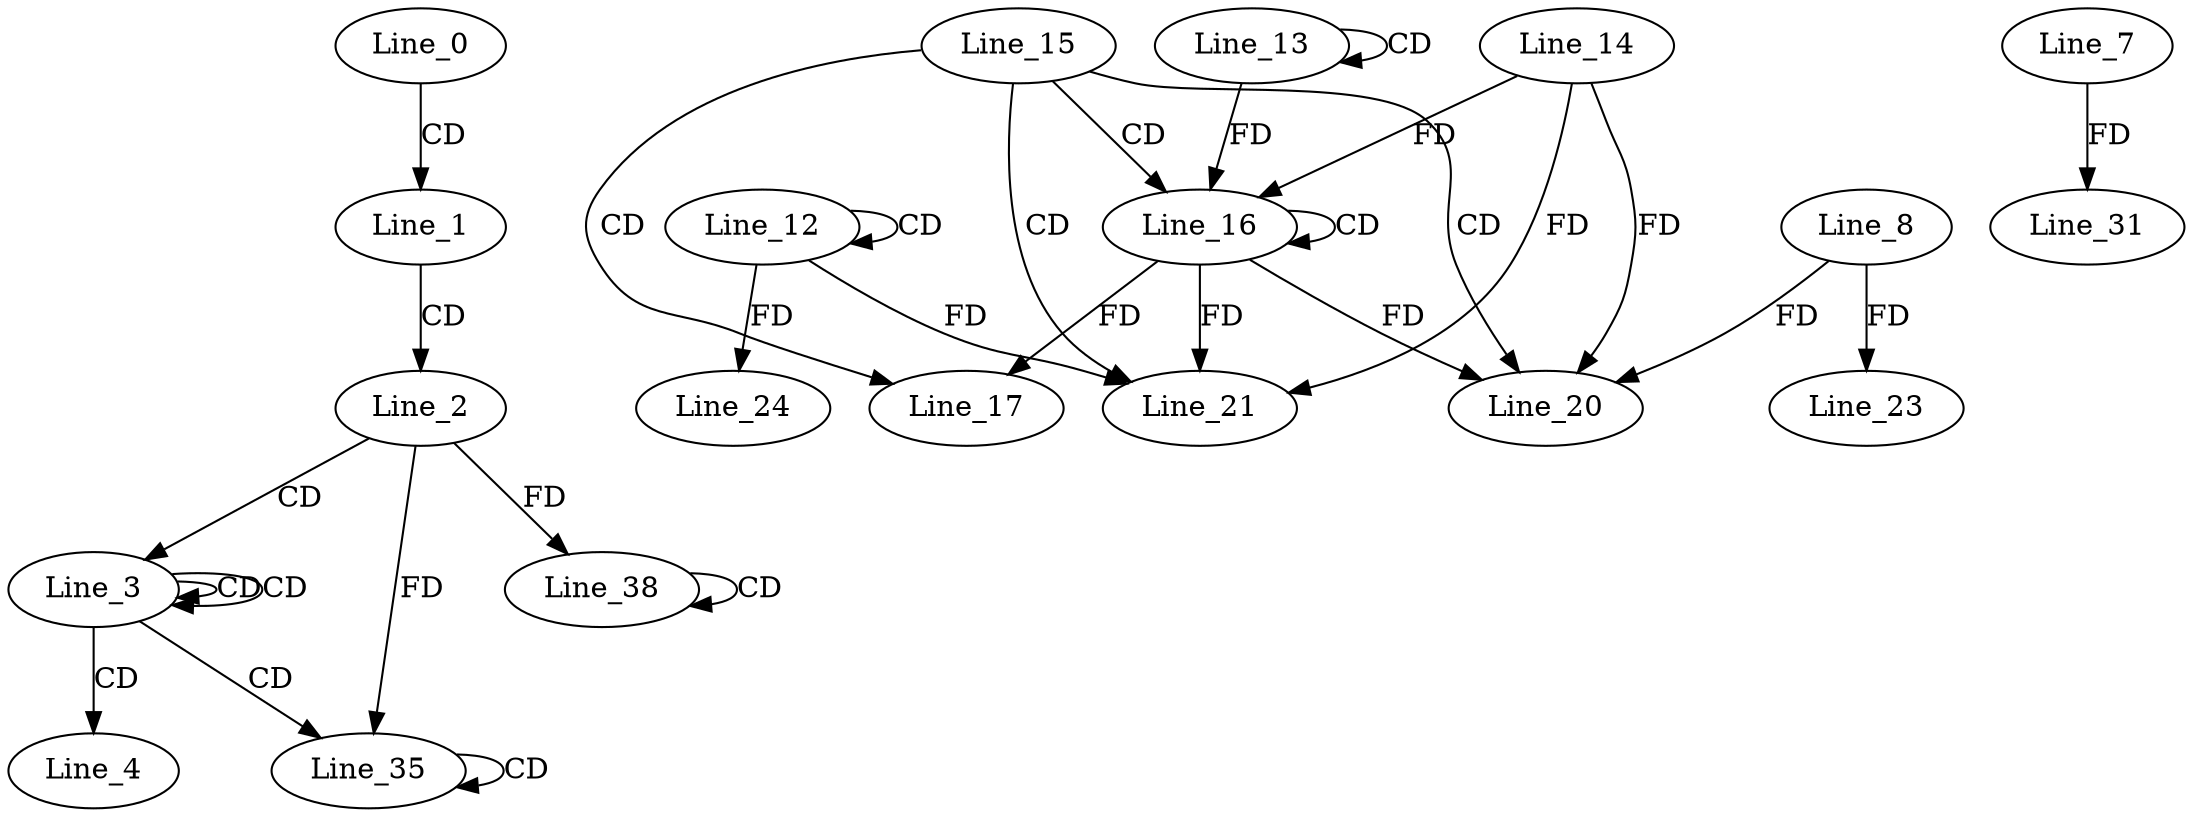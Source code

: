 digraph G {
  Line_0;
  Line_1;
  Line_2;
  Line_3;
  Line_3;
  Line_3;
  Line_4;
  Line_12;
  Line_12;
  Line_13;
  Line_13;
  Line_15;
  Line_16;
  Line_16;
  Line_14;
  Line_17;
  Line_20;
  Line_8;
  Line_21;
  Line_23;
  Line_24;
  Line_7;
  Line_31;
  Line_35;
  Line_35;
  Line_38;
  Line_38;
  Line_0 -> Line_1 [ label="CD" ];
  Line_1 -> Line_2 [ label="CD" ];
  Line_2 -> Line_3 [ label="CD" ];
  Line_3 -> Line_3 [ label="CD" ];
  Line_3 -> Line_3 [ label="CD" ];
  Line_3 -> Line_4 [ label="CD" ];
  Line_12 -> Line_12 [ label="CD" ];
  Line_13 -> Line_13 [ label="CD" ];
  Line_15 -> Line_16 [ label="CD" ];
  Line_16 -> Line_16 [ label="CD" ];
  Line_13 -> Line_16 [ label="FD" ];
  Line_14 -> Line_16 [ label="FD" ];
  Line_15 -> Line_17 [ label="CD" ];
  Line_16 -> Line_17 [ label="FD" ];
  Line_15 -> Line_20 [ label="CD" ];
  Line_8 -> Line_20 [ label="FD" ];
  Line_14 -> Line_20 [ label="FD" ];
  Line_16 -> Line_20 [ label="FD" ];
  Line_15 -> Line_21 [ label="CD" ];
  Line_12 -> Line_21 [ label="FD" ];
  Line_14 -> Line_21 [ label="FD" ];
  Line_16 -> Line_21 [ label="FD" ];
  Line_8 -> Line_23 [ label="FD" ];
  Line_12 -> Line_24 [ label="FD" ];
  Line_7 -> Line_31 [ label="FD" ];
  Line_3 -> Line_35 [ label="CD" ];
  Line_35 -> Line_35 [ label="CD" ];
  Line_2 -> Line_35 [ label="FD" ];
  Line_38 -> Line_38 [ label="CD" ];
  Line_2 -> Line_38 [ label="FD" ];
}
